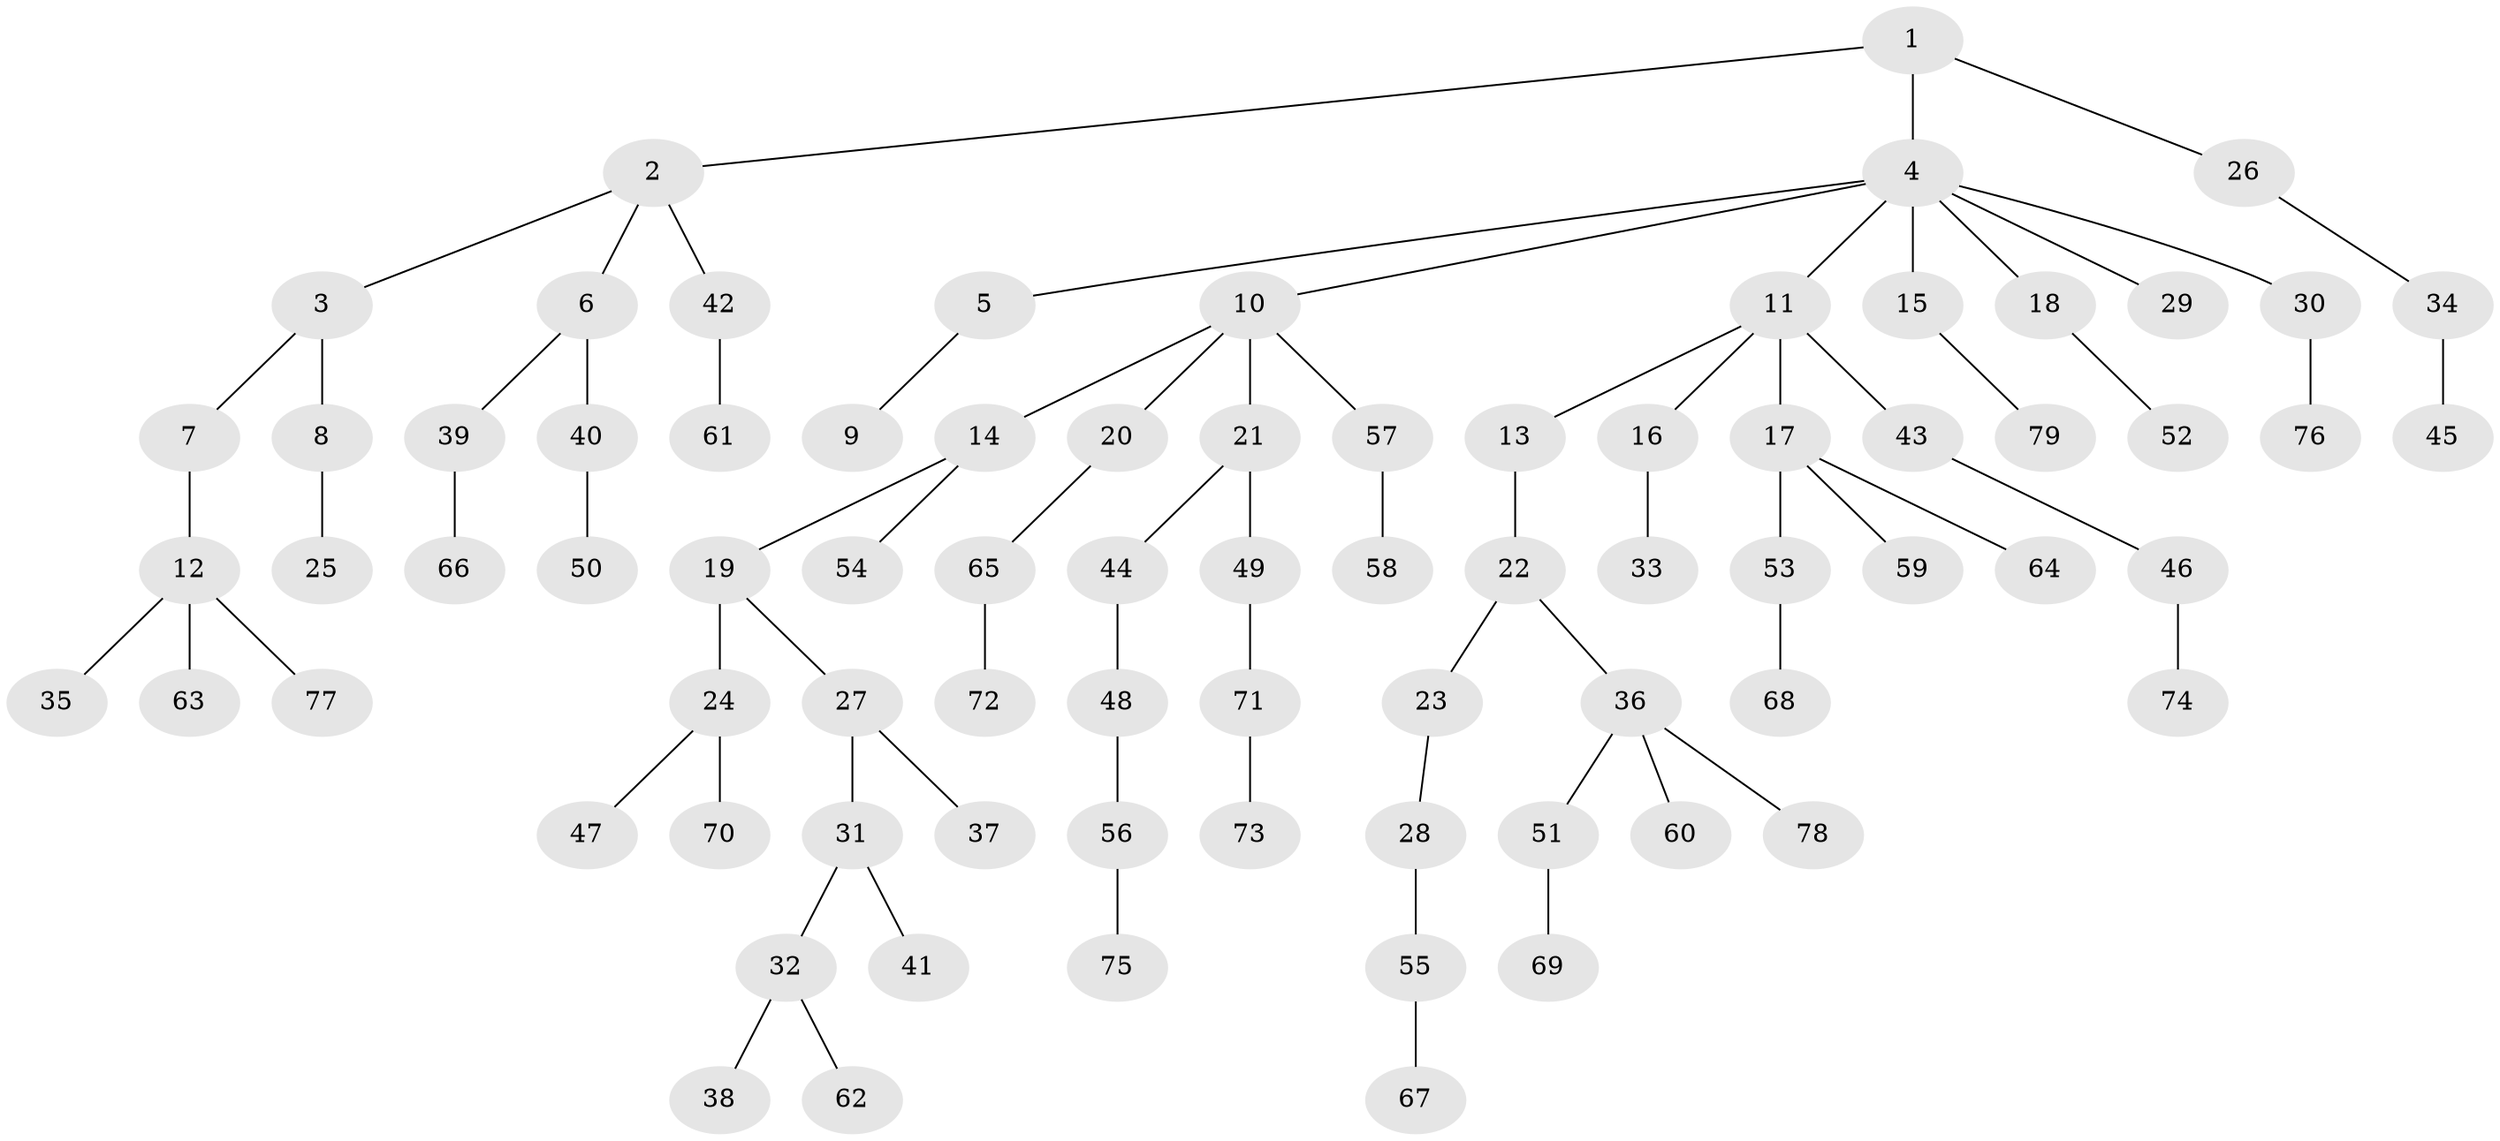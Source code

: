// Generated by graph-tools (version 1.1) at 2025/02/03/09/25 03:02:30]
// undirected, 79 vertices, 78 edges
graph export_dot {
graph [start="1"]
  node [color=gray90,style=filled];
  1;
  2;
  3;
  4;
  5;
  6;
  7;
  8;
  9;
  10;
  11;
  12;
  13;
  14;
  15;
  16;
  17;
  18;
  19;
  20;
  21;
  22;
  23;
  24;
  25;
  26;
  27;
  28;
  29;
  30;
  31;
  32;
  33;
  34;
  35;
  36;
  37;
  38;
  39;
  40;
  41;
  42;
  43;
  44;
  45;
  46;
  47;
  48;
  49;
  50;
  51;
  52;
  53;
  54;
  55;
  56;
  57;
  58;
  59;
  60;
  61;
  62;
  63;
  64;
  65;
  66;
  67;
  68;
  69;
  70;
  71;
  72;
  73;
  74;
  75;
  76;
  77;
  78;
  79;
  1 -- 2;
  1 -- 4;
  1 -- 26;
  2 -- 3;
  2 -- 6;
  2 -- 42;
  3 -- 7;
  3 -- 8;
  4 -- 5;
  4 -- 10;
  4 -- 11;
  4 -- 15;
  4 -- 18;
  4 -- 29;
  4 -- 30;
  5 -- 9;
  6 -- 39;
  6 -- 40;
  7 -- 12;
  8 -- 25;
  10 -- 14;
  10 -- 20;
  10 -- 21;
  10 -- 57;
  11 -- 13;
  11 -- 16;
  11 -- 17;
  11 -- 43;
  12 -- 35;
  12 -- 63;
  12 -- 77;
  13 -- 22;
  14 -- 19;
  14 -- 54;
  15 -- 79;
  16 -- 33;
  17 -- 53;
  17 -- 59;
  17 -- 64;
  18 -- 52;
  19 -- 24;
  19 -- 27;
  20 -- 65;
  21 -- 44;
  21 -- 49;
  22 -- 23;
  22 -- 36;
  23 -- 28;
  24 -- 47;
  24 -- 70;
  26 -- 34;
  27 -- 31;
  27 -- 37;
  28 -- 55;
  30 -- 76;
  31 -- 32;
  31 -- 41;
  32 -- 38;
  32 -- 62;
  34 -- 45;
  36 -- 51;
  36 -- 60;
  36 -- 78;
  39 -- 66;
  40 -- 50;
  42 -- 61;
  43 -- 46;
  44 -- 48;
  46 -- 74;
  48 -- 56;
  49 -- 71;
  51 -- 69;
  53 -- 68;
  55 -- 67;
  56 -- 75;
  57 -- 58;
  65 -- 72;
  71 -- 73;
}
